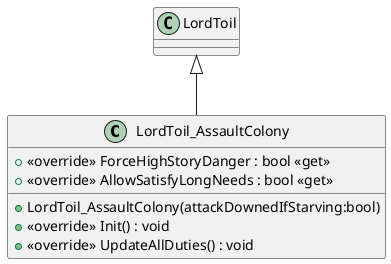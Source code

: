 @startuml
class LordToil_AssaultColony {
    + <<override>> ForceHighStoryDanger : bool <<get>>
    + <<override>> AllowSatisfyLongNeeds : bool <<get>>
    + LordToil_AssaultColony(attackDownedIfStarving:bool)
    + <<override>> Init() : void
    + <<override>> UpdateAllDuties() : void
}
LordToil <|-- LordToil_AssaultColony
@enduml
